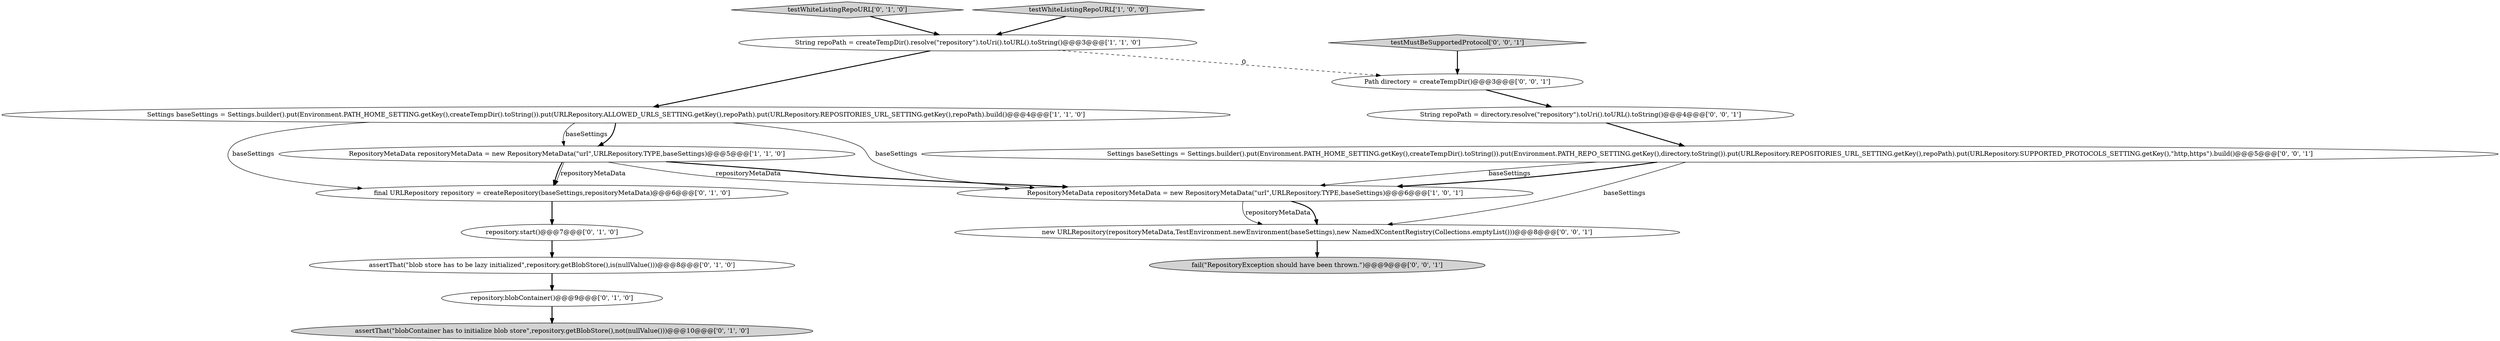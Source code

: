 digraph {
6 [style = filled, label = "testWhiteListingRepoURL['0', '1', '0']", fillcolor = lightgray, shape = diamond image = "AAA0AAABBB2BBB"];
14 [style = filled, label = "fail(\"RepositoryException should have been thrown.\")@@@9@@@['0', '0', '1']", fillcolor = lightgray, shape = ellipse image = "AAA0AAABBB3BBB"];
4 [style = filled, label = "RepositoryMetaData repositoryMetaData = new RepositoryMetaData(\"url\",URLRepository.TYPE,baseSettings)@@@5@@@['1', '1', '0']", fillcolor = white, shape = ellipse image = "AAA0AAABBB1BBB"];
9 [style = filled, label = "final URLRepository repository = createRepository(baseSettings,repositoryMetaData)@@@6@@@['0', '1', '0']", fillcolor = white, shape = ellipse image = "AAA0AAABBB2BBB"];
0 [style = filled, label = "Settings baseSettings = Settings.builder().put(Environment.PATH_HOME_SETTING.getKey(),createTempDir().toString()).put(URLRepository.ALLOWED_URLS_SETTING.getKey(),repoPath).put(URLRepository.REPOSITORIES_URL_SETTING.getKey(),repoPath).build()@@@4@@@['1', '1', '0']", fillcolor = white, shape = ellipse image = "AAA0AAABBB1BBB"];
11 [style = filled, label = "String repoPath = directory.resolve(\"repository\").toUri().toURL().toString()@@@4@@@['0', '0', '1']", fillcolor = white, shape = ellipse image = "AAA0AAABBB3BBB"];
15 [style = filled, label = "new URLRepository(repositoryMetaData,TestEnvironment.newEnvironment(baseSettings),new NamedXContentRegistry(Collections.emptyList()))@@@8@@@['0', '0', '1']", fillcolor = white, shape = ellipse image = "AAA0AAABBB3BBB"];
2 [style = filled, label = "testWhiteListingRepoURL['1', '0', '0']", fillcolor = lightgray, shape = diamond image = "AAA0AAABBB1BBB"];
3 [style = filled, label = "RepositoryMetaData repositoryMetaData = new RepositoryMetaData(\"url\",URLRepository.TYPE,baseSettings)@@@6@@@['1', '0', '1']", fillcolor = white, shape = ellipse image = "AAA0AAABBB1BBB"];
1 [style = filled, label = "String repoPath = createTempDir().resolve(\"repository\").toUri().toURL().toString()@@@3@@@['1', '1', '0']", fillcolor = white, shape = ellipse image = "AAA0AAABBB1BBB"];
7 [style = filled, label = "assertThat(\"blobContainer has to initialize blob store\",repository.getBlobStore(),not(nullValue()))@@@10@@@['0', '1', '0']", fillcolor = lightgray, shape = ellipse image = "AAA1AAABBB2BBB"];
13 [style = filled, label = "Path directory = createTempDir()@@@3@@@['0', '0', '1']", fillcolor = white, shape = ellipse image = "AAA0AAABBB3BBB"];
10 [style = filled, label = "repository.start()@@@7@@@['0', '1', '0']", fillcolor = white, shape = ellipse image = "AAA1AAABBB2BBB"];
8 [style = filled, label = "repository.blobContainer()@@@9@@@['0', '1', '0']", fillcolor = white, shape = ellipse image = "AAA1AAABBB2BBB"];
5 [style = filled, label = "assertThat(\"blob store has to be lazy initialized\",repository.getBlobStore(),is(nullValue()))@@@8@@@['0', '1', '0']", fillcolor = white, shape = ellipse image = "AAA1AAABBB2BBB"];
12 [style = filled, label = "Settings baseSettings = Settings.builder().put(Environment.PATH_HOME_SETTING.getKey(),createTempDir().toString()).put(Environment.PATH_REPO_SETTING.getKey(),directory.toString()).put(URLRepository.REPOSITORIES_URL_SETTING.getKey(),repoPath).put(URLRepository.SUPPORTED_PROTOCOLS_SETTING.getKey(),\"http,https\").build()@@@5@@@['0', '0', '1']", fillcolor = white, shape = ellipse image = "AAA0AAABBB3BBB"];
16 [style = filled, label = "testMustBeSupportedProtocol['0', '0', '1']", fillcolor = lightgray, shape = diamond image = "AAA0AAABBB3BBB"];
4->9 [style = solid, label="repositoryMetaData"];
3->15 [style = solid, label="repositoryMetaData"];
0->4 [style = bold, label=""];
5->8 [style = bold, label=""];
11->12 [style = bold, label=""];
0->9 [style = solid, label="baseSettings"];
12->3 [style = solid, label="baseSettings"];
12->15 [style = solid, label="baseSettings"];
16->13 [style = bold, label=""];
4->3 [style = solid, label="repositoryMetaData"];
1->13 [style = dashed, label="0"];
13->11 [style = bold, label=""];
15->14 [style = bold, label=""];
12->3 [style = bold, label=""];
4->9 [style = bold, label=""];
0->3 [style = solid, label="baseSettings"];
2->1 [style = bold, label=""];
3->15 [style = bold, label=""];
8->7 [style = bold, label=""];
0->4 [style = solid, label="baseSettings"];
4->3 [style = bold, label=""];
6->1 [style = bold, label=""];
10->5 [style = bold, label=""];
9->10 [style = bold, label=""];
1->0 [style = bold, label=""];
}

